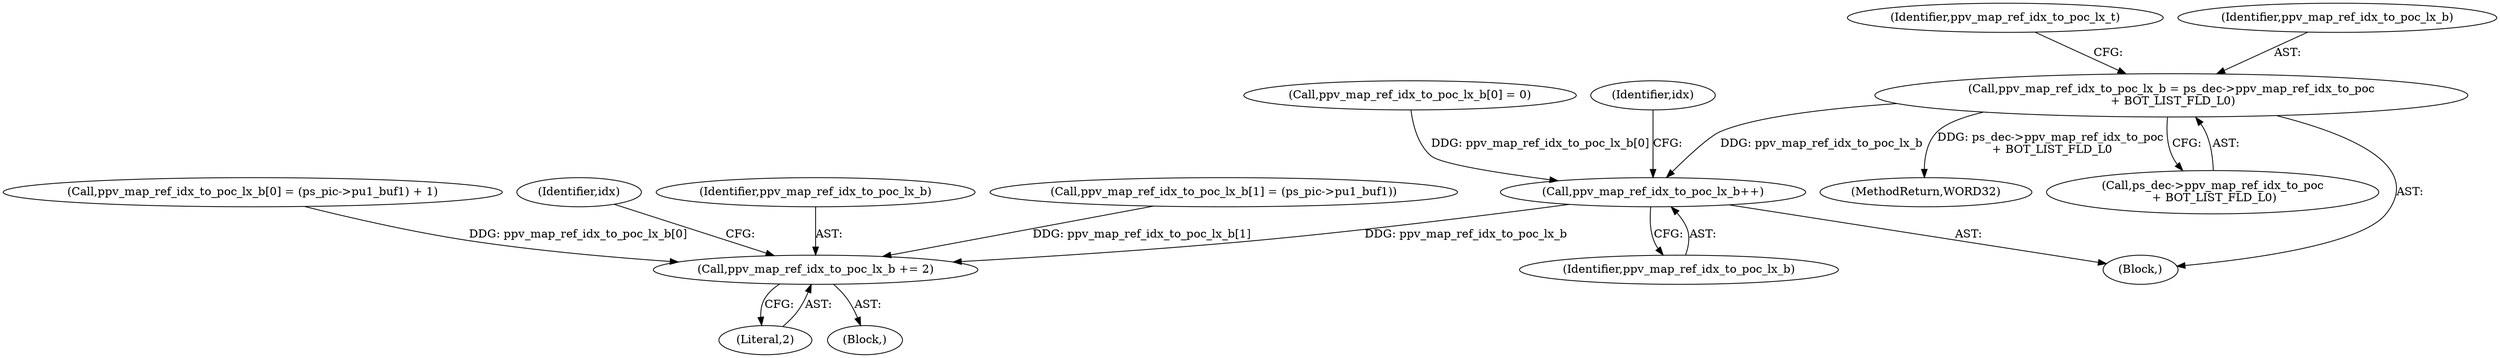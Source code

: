 digraph "0_Android_943323f1d9d3dd5c2634deb26cbe72343ca6b3db_0@integer" {
"1000590" [label="(Call,ppv_map_ref_idx_to_poc_lx_b = ps_dec->ppv_map_ref_idx_to_poc\n + BOT_LIST_FLD_L0)"];
"1000609" [label="(Call,ppv_map_ref_idx_to_poc_lx_b++)"];
"1000671" [label="(Call,ppv_map_ref_idx_to_poc_lx_b += 2)"];
"1001224" [label="(MethodReturn,WORD32)"];
"1000610" [label="(Identifier,ppv_map_ref_idx_to_poc_lx_b)"];
"1000590" [label="(Call,ppv_map_ref_idx_to_poc_lx_b = ps_dec->ppv_map_ref_idx_to_poc\n + BOT_LIST_FLD_L0)"];
"1000599" [label="(Identifier,ppv_map_ref_idx_to_poc_lx_t)"];
"1000592" [label="(Call,ps_dec->ppv_map_ref_idx_to_poc\n + BOT_LIST_FLD_L0)"];
"1000604" [label="(Call,ppv_map_ref_idx_to_poc_lx_b[0] = 0)"];
"1000613" [label="(Identifier,idx)"];
"1000671" [label="(Call,ppv_map_ref_idx_to_poc_lx_b += 2)"];
"1000609" [label="(Call,ppv_map_ref_idx_to_poc_lx_b++)"];
"1000673" [label="(Literal,2)"];
"1000580" [label="(Block,)"];
"1000591" [label="(Identifier,ppv_map_ref_idx_to_poc_lx_b)"];
"1000626" [label="(Block,)"];
"1000650" [label="(Call,ppv_map_ref_idx_to_poc_lx_b[0] = (ps_pic->pu1_buf1) + 1)"];
"1000625" [label="(Identifier,idx)"];
"1000672" [label="(Identifier,ppv_map_ref_idx_to_poc_lx_b)"];
"1000643" [label="(Call,ppv_map_ref_idx_to_poc_lx_b[1] = (ps_pic->pu1_buf1))"];
"1000590" -> "1000580"  [label="AST: "];
"1000590" -> "1000592"  [label="CFG: "];
"1000591" -> "1000590"  [label="AST: "];
"1000592" -> "1000590"  [label="AST: "];
"1000599" -> "1000590"  [label="CFG: "];
"1000590" -> "1001224"  [label="DDG: ps_dec->ppv_map_ref_idx_to_poc\n + BOT_LIST_FLD_L0"];
"1000590" -> "1000609"  [label="DDG: ppv_map_ref_idx_to_poc_lx_b"];
"1000609" -> "1000580"  [label="AST: "];
"1000609" -> "1000610"  [label="CFG: "];
"1000610" -> "1000609"  [label="AST: "];
"1000613" -> "1000609"  [label="CFG: "];
"1000604" -> "1000609"  [label="DDG: ppv_map_ref_idx_to_poc_lx_b[0]"];
"1000609" -> "1000671"  [label="DDG: ppv_map_ref_idx_to_poc_lx_b"];
"1000671" -> "1000626"  [label="AST: "];
"1000671" -> "1000673"  [label="CFG: "];
"1000672" -> "1000671"  [label="AST: "];
"1000673" -> "1000671"  [label="AST: "];
"1000625" -> "1000671"  [label="CFG: "];
"1000650" -> "1000671"  [label="DDG: ppv_map_ref_idx_to_poc_lx_b[0]"];
"1000643" -> "1000671"  [label="DDG: ppv_map_ref_idx_to_poc_lx_b[1]"];
}

